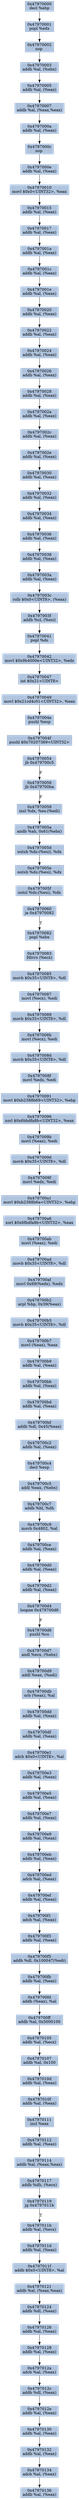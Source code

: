 digraph G {
node[shape=rectangle,style=filled,fillcolor=lightsteelblue,color=lightsteelblue]
bgcolor="transparent"
a0x47970000decl_ebp[label="0x47970000\ndecl %ebp"];
a0x47970001popl_edx[label="0x47970001\npopl %edx"];
a0x47970002nop_[label="0x47970002\nnop "];
a0x47970003addb_al_ebx_[label="0x47970003\naddb %al, (%ebx)"];
a0x47970005addb_al_eax_[label="0x47970005\naddb %al, (%eax)"];
a0x47970007addb_al_eaxeax_[label="0x47970007\naddb %al, (%eax,%eax)"];
a0x4797000aaddb_al_eax_[label="0x4797000a\naddb %al, (%eax)"];
a0x4797000cnop_[label="0x4797000c\nnop "];
a0x4797000eaddb_al_eax_[label="0x4797000e\naddb %al, (%eax)"];
a0x47970010movl_0x0UINT32_eax[label="0x47970010\nmovl $0x0<UINT32>, %eax"];
a0x47970015addb_al_eax_[label="0x47970015\naddb %al, (%eax)"];
a0x47970017addb_al_eax_[label="0x47970017\naddb %al, (%eax)"];
a0x4797001aaddb_al_eax_[label="0x4797001a\naddb %al, (%eax)"];
a0x4797001caddb_al_eax_[label="0x4797001c\naddb %al, (%eax)"];
a0x4797001eaddb_al_eax_[label="0x4797001e\naddb %al, (%eax)"];
a0x47970020addb_al_eax_[label="0x47970020\naddb %al, (%eax)"];
a0x47970022addb_al_eax_[label="0x47970022\naddb %al, (%eax)"];
a0x47970024addb_al_eax_[label="0x47970024\naddb %al, (%eax)"];
a0x47970026addb_al_eax_[label="0x47970026\naddb %al, (%eax)"];
a0x47970028addb_al_eax_[label="0x47970028\naddb %al, (%eax)"];
a0x4797002aaddb_al_eax_[label="0x4797002a\naddb %al, (%eax)"];
a0x4797002caddb_al_eax_[label="0x4797002c\naddb %al, (%eax)"];
a0x4797002eaddb_al_eax_[label="0x4797002e\naddb %al, (%eax)"];
a0x47970030addb_al_eax_[label="0x47970030\naddb %al, (%eax)"];
a0x47970032addb_al_eax_[label="0x47970032\naddb %al, (%eax)"];
a0x47970034addb_al_eax_[label="0x47970034\naddb %al, (%eax)"];
a0x47970036addb_al_eax_[label="0x47970036\naddb %al, (%eax)"];
a0x47970038addb_al_eax_[label="0x47970038\naddb %al, (%eax)"];
a0x4797003aaddb_al_eax_[label="0x4797003a\naddb %al, (%eax)"];
a0x4797003crolb_0x0UINT8_eax_[label="0x4797003c\nrolb $0x0<UINT8>, (%eax)"];
a0x4797003faddb_cl_esi_[label="0x4797003f\naddb %cl, (%esi)"];
a0x47970041popl_ds[label="0x47970041\npopl %ds"];
a0x47970042movl_0x9b4000eUINT32_edx[label="0x47970042\nmovl $0x9b4000e<UINT32>, %edx"];
a0x47970047int_0x21UINT8[label="0x47970047\nint $0x21<UINT8>"];
a0x47970049movl_0x21cd4c01UINT32_eax[label="0x47970049\nmovl $0x21cd4c01<UINT32>, %eax"];
a0x4797004epushl_esp[label="0x4797004e\npushl %esp"];
a0x4797004fpushl_0x70207369UINT32[label="0x4797004f\npushl $0x70207369<UINT32>"];
a0x47970054jb_0x479700c5[label="0x47970054\njb 0x479700c5"];
a0x47970056jb_0x479700ba[label="0x47970056\njb 0x479700ba"];
a0x47970059insl_dx_es_edi_[label="0x47970059\ninsl %dx, %es:(%edi)"];
a0x4797005aandb_ah_0x61ebx_[label="0x4797005a\nandb %ah, 0x61(%ebx)"];
a0x4797005doutsb_ds_esi__dx[label="0x4797005d\noutsb %ds:(%esi), %dx"];
a0x4797005eoutsb_ds_esi__dx[label="0x4797005e\noutsb %ds:(%esi), %dx"];
a0x4797005foutsl_ds_esi__dx[label="0x4797005f\noutsl %ds:(%esi), %dx"];
a0x47970060je_0x47970082[label="0x47970060\nje 0x47970082"];
a0x47970082popl_ebx[label="0x47970082\npopl %ebx"];
a0x47970083fdivrs_ecx_[label="0x47970083\nfdivrs (%ecx)"];
a0x47970085movb_0x35UINT8_dl[label="0x47970085\nmovb $0x35<UINT8>, %dl"];
a0x47970087movl_ecx__edi[label="0x47970087\nmovl (%ecx), %edi"];
a0x47970089movb_0x35UINT8_dl[label="0x47970089\nmovb $0x35<UINT8>, %dl"];
a0x4797008bmovl_ecx__edi[label="0x4797008b\nmovl (%ecx), %edi"];
a0x4797008dmovb_0x35UINT8_dl[label="0x4797008d\nmovb $0x35<UINT8>, %dl"];
a0x4797008fmovl_edx_edi[label="0x4797008f\nmovl %edx, %edi"];
a0x47970091movl_0xb2388b69UINT32_ebp[label="0x47970091\nmovl $0xb2388b69<UINT32>, %ebp"];
a0x47970096xorl_0x6bbdfa8bUINT32_eax[label="0x47970096\nxorl $0x6bbdfa8b<UINT32>, %eax"];
a0x4797009bmovl_eax__edi[label="0x4797009b\nmovl (%eax), %edi"];
a0x4797009dmovb_0x35UINT8_dl[label="0x4797009d\nmovb $0x35<UINT8>, %dl"];
a0x4797009fmovl_edx_edi[label="0x4797009f\nmovl %edx, %edi"];
a0x479700a1movl_0xb2388b6aUINT32_ebp[label="0x479700a1\nmovl $0xb2388b6a<UINT32>, %ebp"];
a0x479700a6xorl_0x6fbdfa8bUINT32_eax[label="0x479700a6\nxorl $0x6fbdfa8b<UINT32>, %eax"];
a0x479700abmovl_eax__edi[label="0x479700ab\nmovl (%eax), %edi"];
a0x479700admovb_0x35UINT8_dl[label="0x479700ad\nmovb $0x35<UINT8>, %dl"];
a0x479700afmovl_0x69edx__edx[label="0x479700af\nmovl 0x69(%edx), %edx"];
a0x479700b2arpl_bp_0x39eax_[label="0x479700b2\narpl %bp, 0x39(%eax)"];
a0x479700b5movb_0x35UINT8_dl[label="0x479700b5\nmovb $0x35<UINT8>, %dl"];
a0x479700b7movl_eax__eax[label="0x479700b7\nmovl (%eax), %eax"];
a0x479700b9addb_al_eax_[label="0x479700b9\naddb %al, (%eax)"];
a0x479700bbaddb_al_eax_[label="0x479700bb\naddb %al, (%eax)"];
a0x479700bdaddb_al_eax_[label="0x479700bd\naddb %al, (%eax)"];
a0x479700bfaddb_dl_0x45eax_[label="0x479700bf\naddb %dl, 0x45(%eax)"];
a0x479700c2addb_al_eax_[label="0x479700c2\naddb %al, (%eax)"];
a0x479700c4decl_esp[label="0x479700c4\ndecl %esp"];
a0x479700c5addl_eax_ebx_[label="0x479700c5\naddl %eax, (%ebx)"];
a0x479700c7addb_bl_dh[label="0x479700c7\naddb %bl, %dh"];
a0x479700c9movb_0x4802_al[label="0x479700c9\nmovb 0x4802, %al"];
a0x479700ceaddb_al_eax_[label="0x479700ce\naddb %al, (%eax)"];
a0x479700d0addb_al_eax_[label="0x479700d0\naddb %al, (%eax)"];
a0x479700d2addb_al_eax_[label="0x479700d2\naddb %al, (%eax)"];
a0x479700d4loopne_0x479700d6[label="0x479700d4\nloopne 0x479700d6"];
a0x479700d6pushl_cs[label="0x479700d6\npushl %cs"];
a0x479700d7andl_ecx_ebx_[label="0x479700d7\nandl %ecx, (%ebx)"];
a0x479700d9addl_eax_edi_[label="0x479700d9\naddl %eax, (%edi)"];
a0x479700dborb_eax__al[label="0x479700db\norb (%eax), %al"];
a0x479700ddaddb_al_eax_[label="0x479700dd\naddb %al, (%eax)"];
a0x479700dfaddb_al_eax_[label="0x479700df\naddb %al, (%eax)"];
a0x479700e1adcb_0x0UINT8_al[label="0x479700e1\nadcb $0x0<UINT8>, %al"];
a0x479700e3addb_al_eax_[label="0x479700e3\naddb %al, (%eax)"];
a0x479700e5addb_al_eax_[label="0x479700e5\naddb %al, (%eax)"];
a0x479700e7addb_al_eax_[label="0x479700e7\naddb %al, (%eax)"];
a0x479700e9addb_al_eax_[label="0x479700e9\naddb %al, (%eax)"];
a0x479700ebaddb_al_eax_[label="0x479700eb\naddb %al, (%eax)"];
a0x479700edadcb_al_eax_[label="0x479700ed\nadcb %al, (%eax)"];
a0x479700efaddb_al_eax_[label="0x479700ef\naddb %al, (%eax)"];
a0x479700f1adcb_al_eax_[label="0x479700f1\nadcb %al, (%eax)"];
a0x479700f3addb_al_eax_[label="0x479700f3\naddb %al, (%eax)"];
a0x479700f5addb_dl_0x100047edi_[label="0x479700f5\naddb %dl, 0x100047(%edi)"];
a0x479700fbaddb_al_eax_[label="0x479700fb\naddb %al, (%eax)"];
a0x479700fdaddb_eax__al[label="0x479700fd\naddb (%eax), %al"];
a0x479700ffaddb_al_0x5000100[label="0x479700ff\naddb %al, 0x5000100"];
a0x47970105addb_al_ecx_[label="0x47970105\naddb %al, (%ecx)"];
a0x47970107addb_al_0x100[label="0x47970107\naddb %al, 0x100"];
a0x4797010daddb_al_eax_[label="0x4797010d\naddb %al, (%eax)"];
a0x4797010faddb_al_eax_[label="0x4797010f\naddb %al, (%eax)"];
a0x47970111incl_eax[label="0x47970111\nincl %eax"];
a0x47970112addb_al_eax_[label="0x47970112\naddb %al, (%eax)"];
a0x47970114addb_al_eaxeax_[label="0x47970114\naddb %al, (%eax,%eax)"];
a0x47970117addb_dh_ecx_[label="0x47970117\naddb %dh, (%ecx)"];
a0x47970119jg_0x4797011b[label="0x47970119\njg 0x4797011b"];
a0x4797011baddb_al_ecx_[label="0x4797011b\naddb %al, (%ecx)"];
a0x4797011daddb_al_eax_[label="0x4797011d\naddb %al, (%eax)"];
a0x4797011faddb_0x0UINT8_al[label="0x4797011f\naddb $0x0<UINT8>, %al"];
a0x47970121addb_al_eaxeax_[label="0x47970121\naddb %al, (%eax,%eax)"];
a0x47970124addb_dl_eax_[label="0x47970124\naddb %dl, (%eax)"];
a0x47970126addb_al_eax_[label="0x47970126\naddb %al, (%eax)"];
a0x47970128addb_al_eax_[label="0x47970128\naddb %al, (%eax)"];
a0x4797012aadcb_al_eax_[label="0x4797012a\nadcb %al, (%eax)"];
a0x4797012caddb_dl_eax_[label="0x4797012c\naddb %dl, (%eax)"];
a0x4797012eaddb_al_eax_[label="0x4797012e\naddb %al, (%eax)"];
a0x47970130addb_al_eax_[label="0x47970130\naddb %al, (%eax)"];
a0x47970132addb_al_eax_[label="0x47970132\naddb %al, (%eax)"];
a0x47970134adcb_al_eax_[label="0x47970134\nadcb %al, (%eax)"];
a0x47970136addb_al_eax_[label="0x47970136\naddb %al, (%eax)"];
a0x47970000decl_ebp -> a0x47970001popl_edx [color="#000000"];
a0x47970001popl_edx -> a0x47970002nop_ [color="#000000"];
a0x47970002nop_ -> a0x47970003addb_al_ebx_ [color="#000000"];
a0x47970003addb_al_ebx_ -> a0x47970005addb_al_eax_ [color="#000000"];
a0x47970005addb_al_eax_ -> a0x47970007addb_al_eaxeax_ [color="#000000"];
a0x47970007addb_al_eaxeax_ -> a0x4797000aaddb_al_eax_ [color="#000000"];
a0x4797000aaddb_al_eax_ -> a0x4797000cnop_ [color="#000000"];
a0x4797000cnop_ -> a0x4797000eaddb_al_eax_ [color="#000000"];
a0x4797000eaddb_al_eax_ -> a0x47970010movl_0x0UINT32_eax [color="#000000"];
a0x47970010movl_0x0UINT32_eax -> a0x47970015addb_al_eax_ [color="#000000"];
a0x47970015addb_al_eax_ -> a0x47970017addb_al_eax_ [color="#000000"];
a0x47970017addb_al_eax_ -> a0x4797001aaddb_al_eax_ [color="#000000"];
a0x4797001aaddb_al_eax_ -> a0x4797001caddb_al_eax_ [color="#000000"];
a0x4797001caddb_al_eax_ -> a0x4797001eaddb_al_eax_ [color="#000000"];
a0x4797001eaddb_al_eax_ -> a0x47970020addb_al_eax_ [color="#000000"];
a0x47970020addb_al_eax_ -> a0x47970022addb_al_eax_ [color="#000000"];
a0x47970022addb_al_eax_ -> a0x47970024addb_al_eax_ [color="#000000"];
a0x47970024addb_al_eax_ -> a0x47970026addb_al_eax_ [color="#000000"];
a0x47970026addb_al_eax_ -> a0x47970028addb_al_eax_ [color="#000000"];
a0x47970028addb_al_eax_ -> a0x4797002aaddb_al_eax_ [color="#000000"];
a0x4797002aaddb_al_eax_ -> a0x4797002caddb_al_eax_ [color="#000000"];
a0x4797002caddb_al_eax_ -> a0x4797002eaddb_al_eax_ [color="#000000"];
a0x4797002eaddb_al_eax_ -> a0x47970030addb_al_eax_ [color="#000000"];
a0x47970030addb_al_eax_ -> a0x47970032addb_al_eax_ [color="#000000"];
a0x47970032addb_al_eax_ -> a0x47970034addb_al_eax_ [color="#000000"];
a0x47970034addb_al_eax_ -> a0x47970036addb_al_eax_ [color="#000000"];
a0x47970036addb_al_eax_ -> a0x47970038addb_al_eax_ [color="#000000"];
a0x47970038addb_al_eax_ -> a0x4797003aaddb_al_eax_ [color="#000000"];
a0x4797003aaddb_al_eax_ -> a0x4797003crolb_0x0UINT8_eax_ [color="#000000"];
a0x4797003crolb_0x0UINT8_eax_ -> a0x4797003faddb_cl_esi_ [color="#000000"];
a0x4797003faddb_cl_esi_ -> a0x47970041popl_ds [color="#000000"];
a0x47970041popl_ds -> a0x47970042movl_0x9b4000eUINT32_edx [color="#000000"];
a0x47970042movl_0x9b4000eUINT32_edx -> a0x47970047int_0x21UINT8 [color="#000000"];
a0x47970047int_0x21UINT8 -> a0x47970049movl_0x21cd4c01UINT32_eax [color="#000000"];
a0x47970049movl_0x21cd4c01UINT32_eax -> a0x4797004epushl_esp [color="#000000"];
a0x4797004epushl_esp -> a0x4797004fpushl_0x70207369UINT32 [color="#000000"];
a0x4797004fpushl_0x70207369UINT32 -> a0x47970054jb_0x479700c5 [color="#000000"];
a0x47970054jb_0x479700c5 -> a0x47970056jb_0x479700ba [color="#000000",label="F"];
a0x47970056jb_0x479700ba -> a0x47970059insl_dx_es_edi_ [color="#000000",label="F"];
a0x47970059insl_dx_es_edi_ -> a0x4797005aandb_ah_0x61ebx_ [color="#000000"];
a0x4797005aandb_ah_0x61ebx_ -> a0x4797005doutsb_ds_esi__dx [color="#000000"];
a0x4797005doutsb_ds_esi__dx -> a0x4797005eoutsb_ds_esi__dx [color="#000000"];
a0x4797005eoutsb_ds_esi__dx -> a0x4797005foutsl_ds_esi__dx [color="#000000"];
a0x4797005foutsl_ds_esi__dx -> a0x47970060je_0x47970082 [color="#000000"];
a0x47970060je_0x47970082 -> a0x47970082popl_ebx [color="#000000",label="T"];
a0x47970082popl_ebx -> a0x47970083fdivrs_ecx_ [color="#000000"];
a0x47970083fdivrs_ecx_ -> a0x47970085movb_0x35UINT8_dl [color="#000000"];
a0x47970085movb_0x35UINT8_dl -> a0x47970087movl_ecx__edi [color="#000000"];
a0x47970087movl_ecx__edi -> a0x47970089movb_0x35UINT8_dl [color="#000000"];
a0x47970089movb_0x35UINT8_dl -> a0x4797008bmovl_ecx__edi [color="#000000"];
a0x4797008bmovl_ecx__edi -> a0x4797008dmovb_0x35UINT8_dl [color="#000000"];
a0x4797008dmovb_0x35UINT8_dl -> a0x4797008fmovl_edx_edi [color="#000000"];
a0x4797008fmovl_edx_edi -> a0x47970091movl_0xb2388b69UINT32_ebp [color="#000000"];
a0x47970091movl_0xb2388b69UINT32_ebp -> a0x47970096xorl_0x6bbdfa8bUINT32_eax [color="#000000"];
a0x47970096xorl_0x6bbdfa8bUINT32_eax -> a0x4797009bmovl_eax__edi [color="#000000"];
a0x4797009bmovl_eax__edi -> a0x4797009dmovb_0x35UINT8_dl [color="#000000"];
a0x4797009dmovb_0x35UINT8_dl -> a0x4797009fmovl_edx_edi [color="#000000"];
a0x4797009fmovl_edx_edi -> a0x479700a1movl_0xb2388b6aUINT32_ebp [color="#000000"];
a0x479700a1movl_0xb2388b6aUINT32_ebp -> a0x479700a6xorl_0x6fbdfa8bUINT32_eax [color="#000000"];
a0x479700a6xorl_0x6fbdfa8bUINT32_eax -> a0x479700abmovl_eax__edi [color="#000000"];
a0x479700abmovl_eax__edi -> a0x479700admovb_0x35UINT8_dl [color="#000000"];
a0x479700admovb_0x35UINT8_dl -> a0x479700afmovl_0x69edx__edx [color="#000000"];
a0x479700afmovl_0x69edx__edx -> a0x479700b2arpl_bp_0x39eax_ [color="#000000"];
a0x479700b2arpl_bp_0x39eax_ -> a0x479700b5movb_0x35UINT8_dl [color="#000000"];
a0x479700b5movb_0x35UINT8_dl -> a0x479700b7movl_eax__eax [color="#000000"];
a0x479700b7movl_eax__eax -> a0x479700b9addb_al_eax_ [color="#000000"];
a0x479700b9addb_al_eax_ -> a0x479700bbaddb_al_eax_ [color="#000000"];
a0x479700bbaddb_al_eax_ -> a0x479700bdaddb_al_eax_ [color="#000000"];
a0x479700bdaddb_al_eax_ -> a0x479700bfaddb_dl_0x45eax_ [color="#000000"];
a0x479700bfaddb_dl_0x45eax_ -> a0x479700c2addb_al_eax_ [color="#000000"];
a0x479700c2addb_al_eax_ -> a0x479700c4decl_esp [color="#000000"];
a0x479700c4decl_esp -> a0x479700c5addl_eax_ebx_ [color="#000000"];
a0x479700c5addl_eax_ebx_ -> a0x479700c7addb_bl_dh [color="#000000"];
a0x479700c7addb_bl_dh -> a0x479700c9movb_0x4802_al [color="#000000"];
a0x479700c9movb_0x4802_al -> a0x479700ceaddb_al_eax_ [color="#000000"];
a0x479700ceaddb_al_eax_ -> a0x479700d0addb_al_eax_ [color="#000000"];
a0x479700d0addb_al_eax_ -> a0x479700d2addb_al_eax_ [color="#000000"];
a0x479700d2addb_al_eax_ -> a0x479700d4loopne_0x479700d6 [color="#000000"];
a0x479700d4loopne_0x479700d6 -> a0x479700d6pushl_cs [color="#000000",label="F"];
a0x479700d6pushl_cs -> a0x479700d7andl_ecx_ebx_ [color="#000000"];
a0x479700d7andl_ecx_ebx_ -> a0x479700d9addl_eax_edi_ [color="#000000"];
a0x479700d9addl_eax_edi_ -> a0x479700dborb_eax__al [color="#000000"];
a0x479700dborb_eax__al -> a0x479700ddaddb_al_eax_ [color="#000000"];
a0x479700ddaddb_al_eax_ -> a0x479700dfaddb_al_eax_ [color="#000000"];
a0x479700dfaddb_al_eax_ -> a0x479700e1adcb_0x0UINT8_al [color="#000000"];
a0x479700e1adcb_0x0UINT8_al -> a0x479700e3addb_al_eax_ [color="#000000"];
a0x479700e3addb_al_eax_ -> a0x479700e5addb_al_eax_ [color="#000000"];
a0x479700e5addb_al_eax_ -> a0x479700e7addb_al_eax_ [color="#000000"];
a0x479700e7addb_al_eax_ -> a0x479700e9addb_al_eax_ [color="#000000"];
a0x479700e9addb_al_eax_ -> a0x479700ebaddb_al_eax_ [color="#000000"];
a0x479700ebaddb_al_eax_ -> a0x479700edadcb_al_eax_ [color="#000000"];
a0x479700edadcb_al_eax_ -> a0x479700efaddb_al_eax_ [color="#000000"];
a0x479700efaddb_al_eax_ -> a0x479700f1adcb_al_eax_ [color="#000000"];
a0x479700f1adcb_al_eax_ -> a0x479700f3addb_al_eax_ [color="#000000"];
a0x479700f3addb_al_eax_ -> a0x479700f5addb_dl_0x100047edi_ [color="#000000"];
a0x479700f5addb_dl_0x100047edi_ -> a0x479700fbaddb_al_eax_ [color="#000000"];
a0x479700fbaddb_al_eax_ -> a0x479700fdaddb_eax__al [color="#000000"];
a0x479700fdaddb_eax__al -> a0x479700ffaddb_al_0x5000100 [color="#000000"];
a0x479700ffaddb_al_0x5000100 -> a0x47970105addb_al_ecx_ [color="#000000"];
a0x47970105addb_al_ecx_ -> a0x47970107addb_al_0x100 [color="#000000"];
a0x47970107addb_al_0x100 -> a0x4797010daddb_al_eax_ [color="#000000"];
a0x4797010daddb_al_eax_ -> a0x4797010faddb_al_eax_ [color="#000000"];
a0x4797010faddb_al_eax_ -> a0x47970111incl_eax [color="#000000"];
a0x47970111incl_eax -> a0x47970112addb_al_eax_ [color="#000000"];
a0x47970112addb_al_eax_ -> a0x47970114addb_al_eaxeax_ [color="#000000"];
a0x47970114addb_al_eaxeax_ -> a0x47970117addb_dh_ecx_ [color="#000000"];
a0x47970117addb_dh_ecx_ -> a0x47970119jg_0x4797011b [color="#000000"];
a0x47970119jg_0x4797011b -> a0x4797011baddb_al_ecx_ [color="#000000",label="T"];
a0x4797011baddb_al_ecx_ -> a0x4797011daddb_al_eax_ [color="#000000"];
a0x4797011daddb_al_eax_ -> a0x4797011faddb_0x0UINT8_al [color="#000000"];
a0x4797011faddb_0x0UINT8_al -> a0x47970121addb_al_eaxeax_ [color="#000000"];
a0x47970121addb_al_eaxeax_ -> a0x47970124addb_dl_eax_ [color="#000000"];
a0x47970124addb_dl_eax_ -> a0x47970126addb_al_eax_ [color="#000000"];
a0x47970126addb_al_eax_ -> a0x47970128addb_al_eax_ [color="#000000"];
a0x47970128addb_al_eax_ -> a0x4797012aadcb_al_eax_ [color="#000000"];
a0x4797012aadcb_al_eax_ -> a0x4797012caddb_dl_eax_ [color="#000000"];
a0x4797012caddb_dl_eax_ -> a0x4797012eaddb_al_eax_ [color="#000000"];
a0x4797012eaddb_al_eax_ -> a0x47970130addb_al_eax_ [color="#000000"];
a0x47970130addb_al_eax_ -> a0x47970132addb_al_eax_ [color="#000000"];
a0x47970132addb_al_eax_ -> a0x47970134adcb_al_eax_ [color="#000000"];
a0x47970134adcb_al_eax_ -> a0x47970136addb_al_eax_ [color="#000000"];
}

